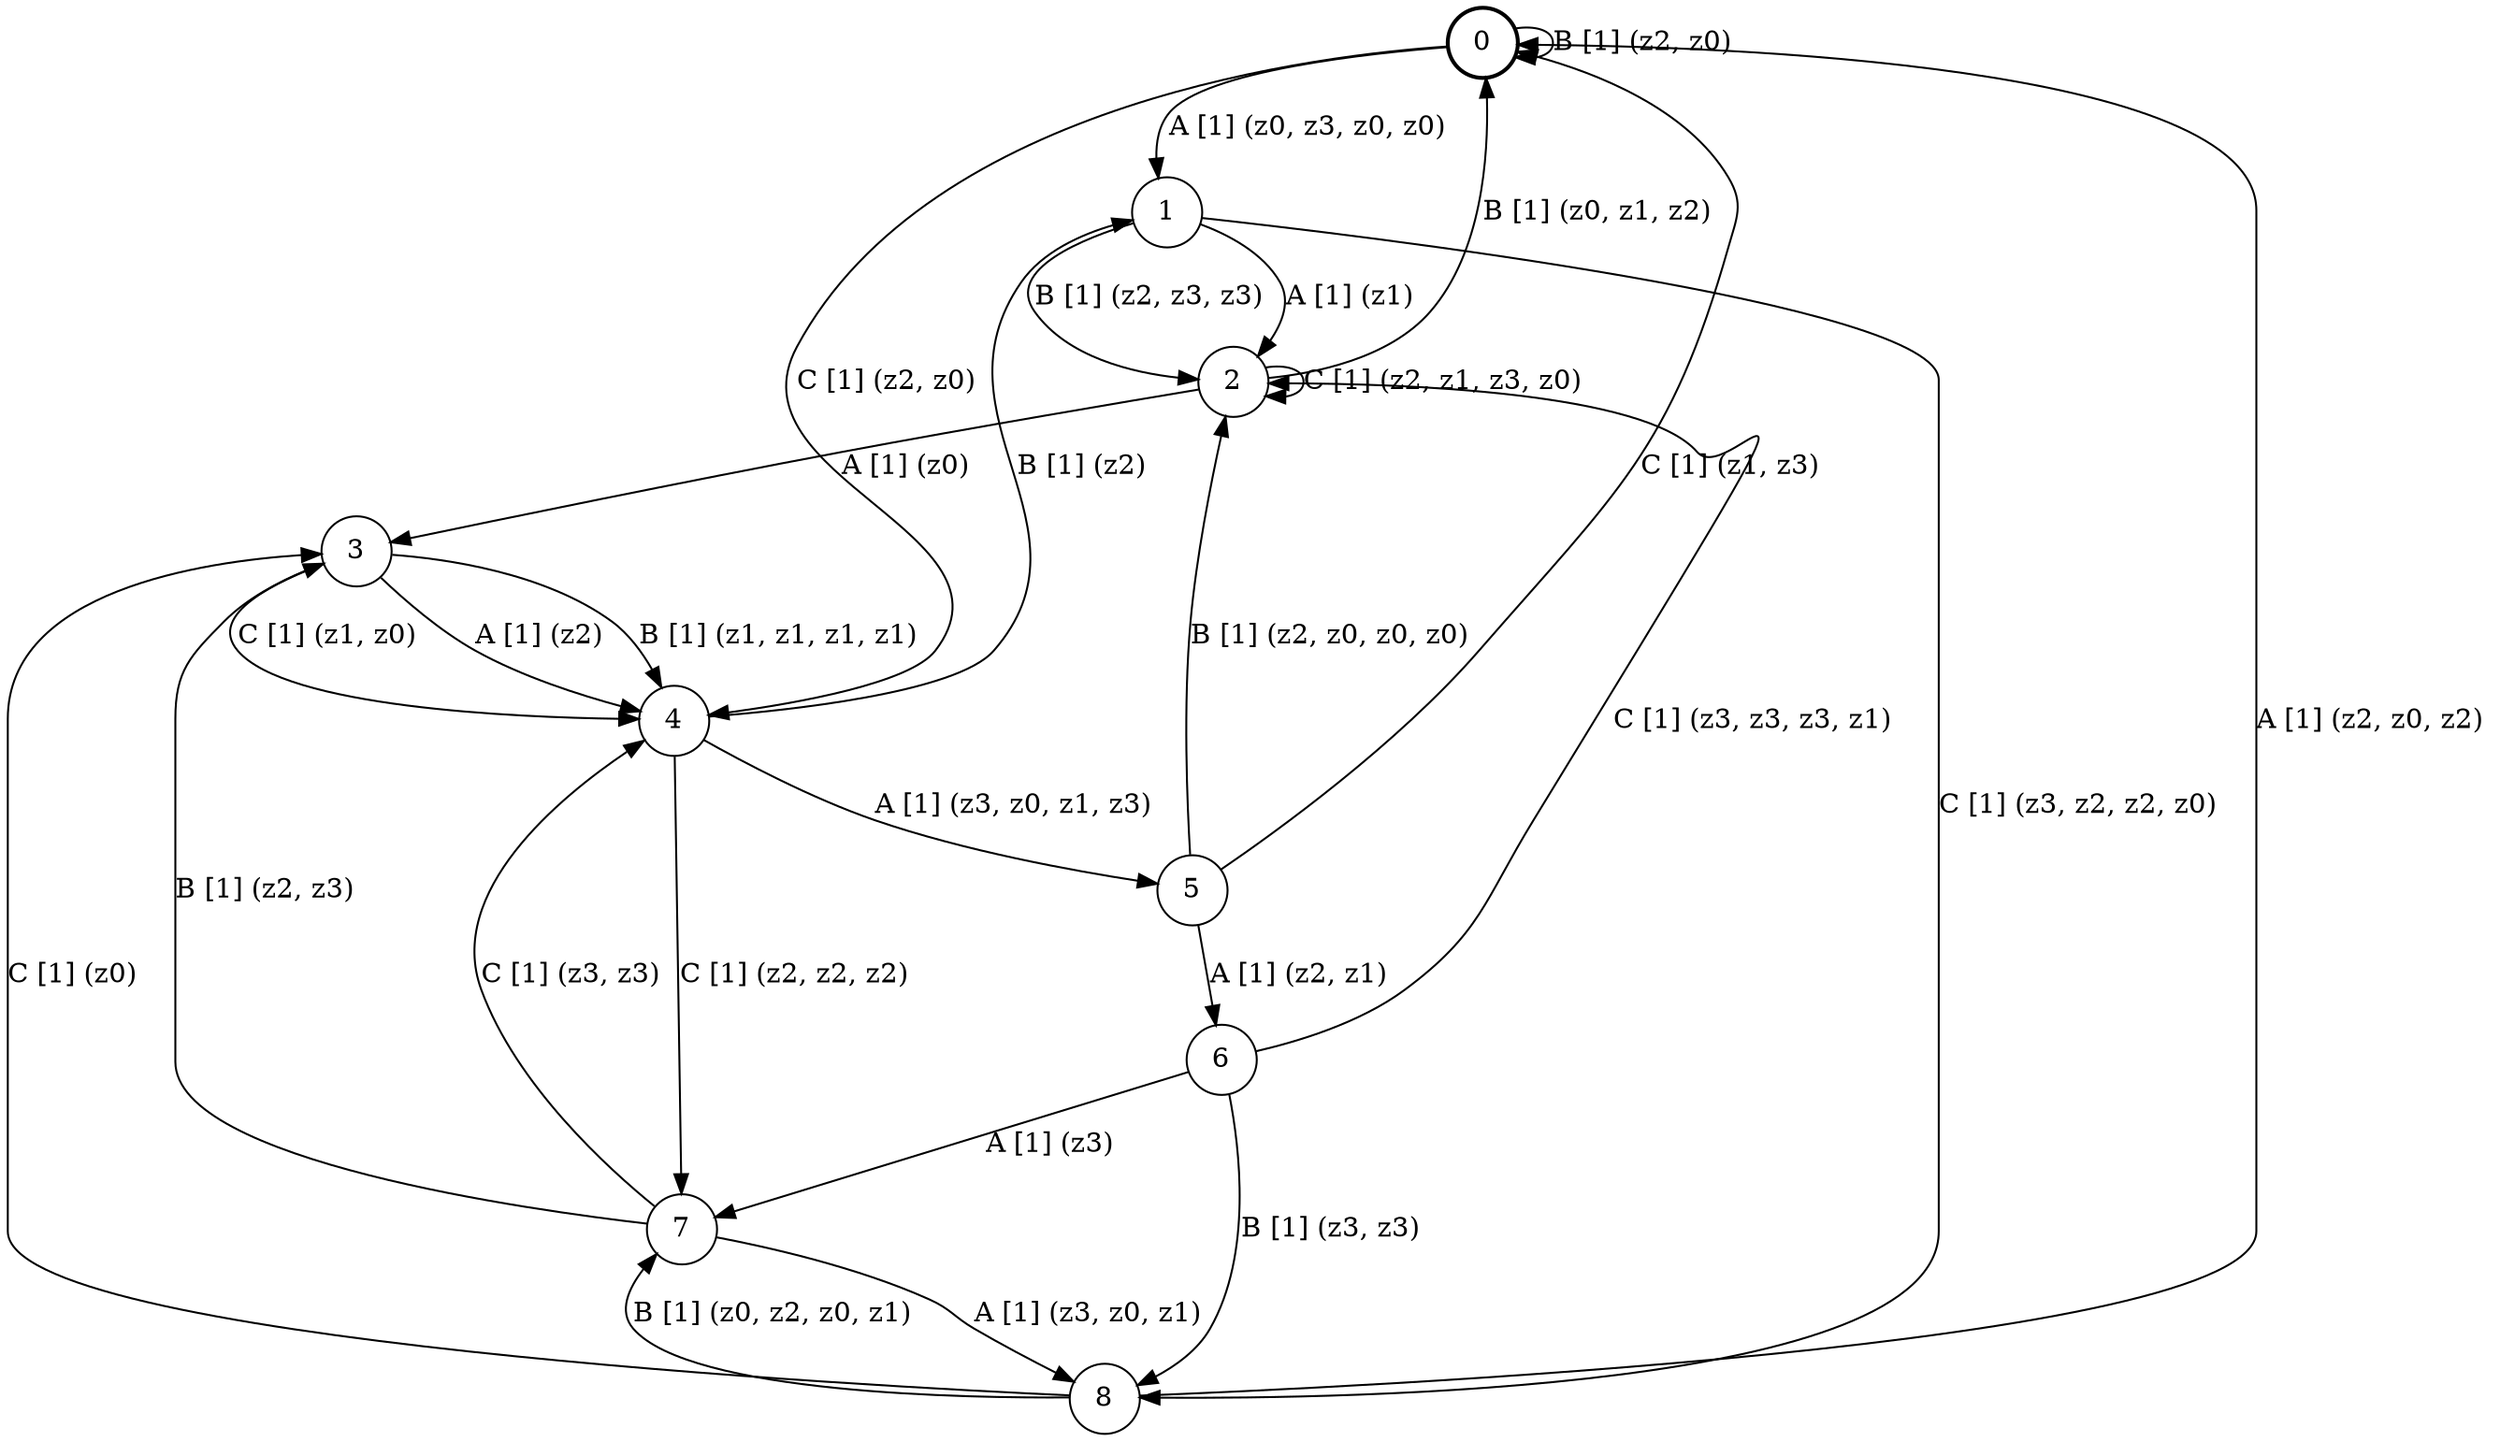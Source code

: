 # generated file, don't try to modify
# command: dot -Tpng <filename> > tree.png
digraph Automaton {
    node [shape = circle];
    0 [style = "bold"];
    0 -> 1 [label = "A [1] (z0, z3, z0, z0) "];
    0 -> 0 [label = "B [1] (z2, z0) "];
    0 -> 4 [label = "C [1] (z2, z0) "];
    1 -> 2 [label = "A [1] (z1) "];
    1 -> 2 [label = "B [1] (z2, z3, z3) "];
    1 -> 8 [label = "C [1] (z3, z2, z2, z0) "];
    2 -> 3 [label = "A [1] (z0) "];
    2 -> 0 [label = "B [1] (z0, z1, z2) "];
    2 -> 2 [label = "C [1] (z2, z1, z3, z0) "];
    3 -> 4 [label = "A [1] (z2) "];
    3 -> 4 [label = "B [1] (z1, z1, z1, z1) "];
    3 -> 4 [label = "C [1] (z1, z0) "];
    4 -> 5 [label = "A [1] (z3, z0, z1, z3) "];
    4 -> 1 [label = "B [1] (z2) "];
    4 -> 7 [label = "C [1] (z2, z2, z2) "];
    5 -> 6 [label = "A [1] (z2, z1) "];
    5 -> 2 [label = "B [1] (z2, z0, z0, z0) "];
    5 -> 0 [label = "C [1] (z1, z3) "];
    6 -> 7 [label = "A [1] (z3) "];
    6 -> 8 [label = "B [1] (z3, z3) "];
    6 -> 2 [label = "C [1] (z3, z3, z3, z1) "];
    7 -> 8 [label = "A [1] (z3, z0, z1) "];
    7 -> 3 [label = "B [1] (z2, z3) "];
    7 -> 4 [label = "C [1] (z3, z3) "];
    8 -> 0 [label = "A [1] (z2, z0, z2) "];
    8 -> 7 [label = "B [1] (z0, z2, z0, z1) "];
    8 -> 3 [label = "C [1] (z0) "];
}
